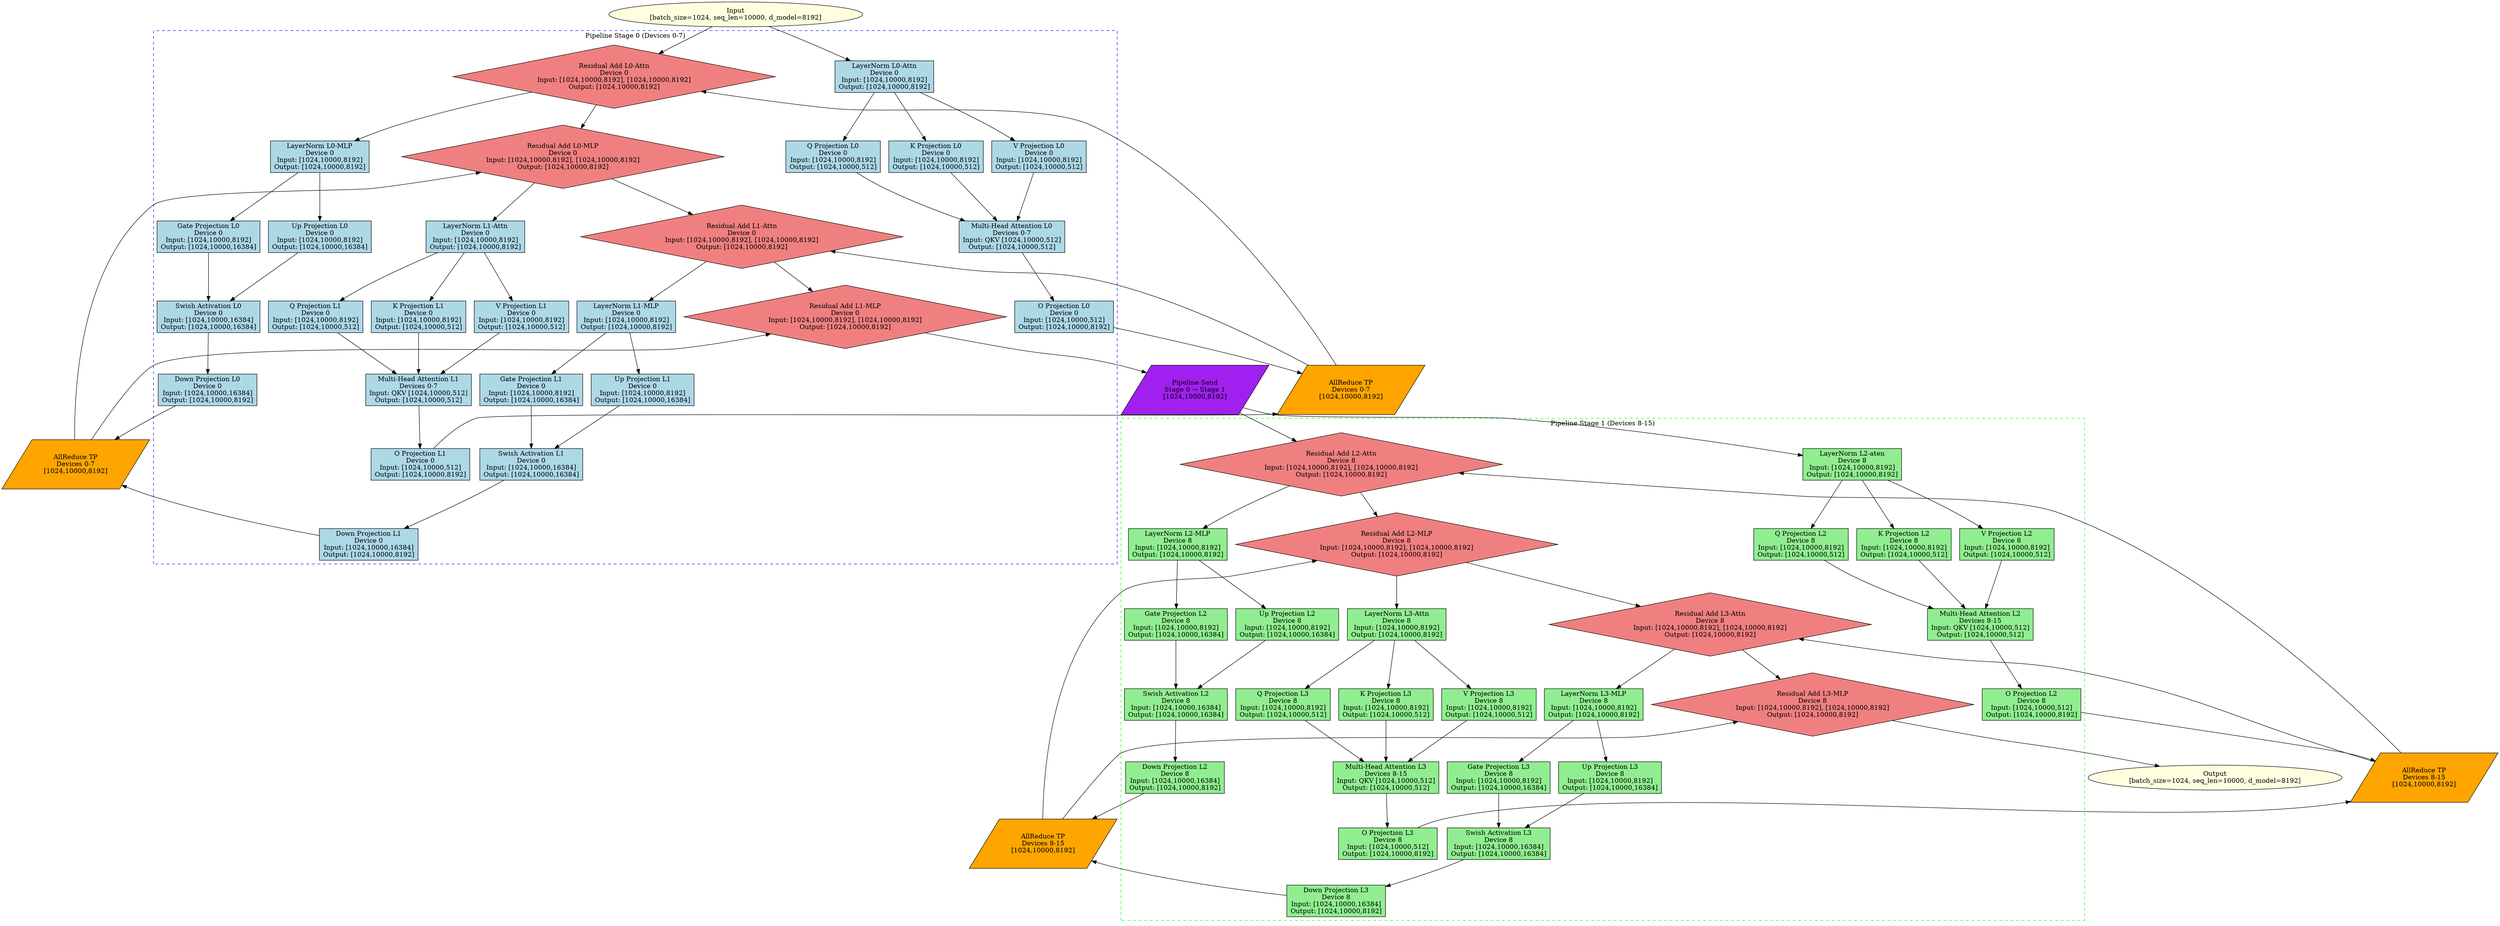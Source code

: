digraph baseline_tp8_pp2 {
    comment="Dense Transformer Baseline Deployment: TP=8, PP=2"
    rankdir=TB
    size="100,100"
    compound=true
    
    // Input node
    input [label="Input\n[batch_size=1024, seq_len=10000, d_model=8192]", shape=ellipse, style=filled, fillcolor=lightyellow]
    
    // Pipeline Stage 0: Devices 0-7 (Layers 0-1)
    subgraph cluster_stage0 {
        label="Pipeline Stage 0 (Devices 0-7)"
        style=dashed
        color=blue
        
        // Layer 0 - Attention
        layernorm_0_attn [label="LayerNorm L0-Attn\nDevice 0\nInput: [1024,10000,8192]\nOutput: [1024,10000,8192]", shape=rectangle, style=filled, fillcolor=lightblue]
        q_proj_0 [label="Q Projection L0\nDevice 0\nInput: [1024,10000,8192]\nOutput: [1024,10000,512]", shape=rectangle, style=filled, fillcolor=lightblue]
        k_proj_0 [label="K Projection L0\nDevice 0\nInput: [1024,10000,8192]\nOutput: [1024,10000,512]", shape=rectangle, style=filled, fillcolor=lightblue]
        v_proj_0 [label="V Projection L0\nDevice 0\nInput: [1024,10000,8192]\nOutput: [1024,10000,512]", shape=rectangle, style=filled, fillcolor=lightblue]
        
        attention_0 [label="Multi-Head Attention L0\nDevices 0-7\nInput: QKV [1024,10000,512]\nOutput: [1024,10000,512]", shape=rectangle, style=filled, fillcolor=lightblue]
        o_proj_0 [label="O Projection L0\nDevice 0\nInput: [1024,10000,512]\nOutput: [1024,10000,8192]", shape=rectangle, style=filled, fillcolor=lightblue]
        residual_0_attn [label="Residual Add L0-Attn\nDevice 0\nInput: [1024,10000,8192], [1024,10000,8192]\nOutput: [1024,10000,8192]", shape=diamond, style=filled, fillcolor=lightcoral]
        
        // Layer 0 - MLP
        layernorm_0_mlp [label="LayerNorm L0-MLP\nDevice 0\nInput: [1024,10000,8192]\nOutput: [1024,10000,8192]", shape=rectangle, style=filled, fillcolor=lightblue]
        gate_proj_0 [label="Gate Projection L0\nDevice 0\nInput: [1024,10000,8192]\nOutput: [1024,10000,16384]", shape=rectangle, style=filled, fillcolor=lightblue]
        up_proj_0 [label="Up Projection L0\nDevice 0\nInput: [1024,10000,8192]\nOutput: [1024,10000,16384]", shape=rectangle, style=filled, fillcolor=lightblue]
        mlp_activation_0 [label="Swish Activation L0\nDevice 0\nInput: [1024,10000,16384]\nOutput: [1024,10000,16384]", shape=rectangle, style=filled, fillcolor=lightblue]
        down_proj_0 [label="Down Projection L0\nDevice 0\nInput: [1024,10000,16384]\nOutput: [1024,10000,8192]", shape=rectangle, style=filled, fillcolor=lightblue]
        residual_0_mlp [label="Residual Add L0-MLP\nDevice 0\nInput: [1024,10000,8192], [1024,10000,8192]\nOutput: [1024,10000,8192]", shape=diamond, style=filled, fillcolor=lightcoral]
        
        // Layer 1 - Attention
        layernorm_1_attn [label="LayerNorm L1-Attn\nDevice 0\nInput: [1024,10000,8192]\nOutput: [1024,10000,8192]", shape=rectangle, style=filled, fillcolor=lightblue]
        q_proj_1 [label="Q Projection L1\nDevice 0\nInput: [1024,10000,8192]\nOutput: [1024,10000,512]", shape=rectangle, style=filled, fillcolor=lightblue]
        k_proj_1 [label="K Projection L1\nDevice 0\nInput: [1024,10000,8192]\nOutput: [1024,10000,512]", shape=rectangle, style=filled, fillcolor=lightblue]
        v_proj_1 [label="V Projection L1\nDevice 0\nInput: [1024,10000,8192]\nOutput: [1024,10000,512]", shape=rectangle, style=filled, fillcolor=lightblue]
        
        attention_1 [label="Multi-Head Attention L1\nDevices 0-7\nInput: QKV [1024,10000,512]\nOutput: [1024,10000,512]", shape=rectangle, style=filled, fillcolor=lightblue]
        o_proj_1 [label="O Projection L1\nDevice 0\nInput: [1024,10000,512]\nOutput: [1024,10000,8192]", shape=rectangle, style=filled, fillcolor=lightblue]
        residual_1_attn [label="Residual Add L1-Attn\nDevice 0\nInput: [1024,10000,8192], [1024,10000,8192]\nOutput: [1024,10000,8192]", shape=diamond, style=filled, fillcolor=lightcoral]
        
        // Layer 1 - MLP
        layernorm_1_mlp [label="LayerNorm L1-MLP\nDevice 0\nInput: [1024,10000,8192]\nOutput: [1024,10000,8192]", shape=rectangle, style=filled, fillcolor=lightblue]
        gate_proj_1 [label="Gate Projection L1\nDevice 0\nInput: [1024,10000,8192]\nOutput: [1024,10000,16384]", shape=rectangle, style=filled, fillcolor=lightblue]
        up_proj_1 [label="Up Projection L1\nDevice 0\nInput: [1024,10000,8192]\nOutput: [1024,10000,16384]", shape=rectangle, style=filled, fillcolor=lightblue]
        mlp_activation_1 [label="Swish Activation L1\nDevice 0\nInput: [1024,10000,16384]\nOutput: [1024,10000,16384]", shape=rectangle, style=filled, fillcolor=lightblue]
        down_proj_1 [label="Down Projection L1\nDevice 0\nInput: [1024,10000,16384]\nOutput: [1024,10000,8192]", shape=rectangle, style=filled, fillcolor=lightblue]
        residual_1_mlp [label="Residual Add L1-MLP\nDevice 0\nInput: [1024,10000,8192], [1024,10000,8192]\nOutput: [1024,10000,8192]", shape=diamond, style=filled, fillcolor=lightcoral]
    }
    
    // Pipeline Stage 1: Devices 8-15 (Layers 2-3)
    subgraph cluster_stage1 {
        label="Pipeline Stage 1 (Devices 8-15)"
        style=dashed
        color=green
        
        // Layer 2 - Attention
        layernorm_2_attn [label="LayerNorm L2-aten\nDevice 8\nInput: [1024,10000,8192]\nOutput: [1024,10000,8192]", shape=rectangle, style=filled, fillcolor=lightgreen]
        q_proj_2 [label="Q Projection L2\nDevice 8\nInput: [1024,10000,8192]\nOutput: [1024,10000,512]", shape=rectangle, style=filled, fillcolor=lightgreen]
        k_proj_2 [label="K Projection L2\nDevice 8\nInput: [1024,10000,8192]\nOutput: [1024,10000,512]", shape=rectangle, style=filled, fillcolor=lightgreen]
        v_proj_2 [label="V Projection L2\nDevice 8\nInput: [1024,10000,8192]\nOutput: [1024,10000,512]", shape=rectangle, style=filled, fillcolor=lightgreen]
        
        attention_2 [label="Multi-Head Attention L2\nDevices 8-15\nInput: QKV [1024,10000,512]\nOutput: [1024,10000,512]", shape=rectangle, style=filled, fillcolor=lightgreen]
        o_proj_2 [label="O Projection L2\nDevice 8\nInput: [1024,10000,512]\nOutput: [1024,10000,8192]", shape=rectangle, style=filled, fillcolor=lightgreen]
        residual_2_attn [label="Residual Add L2-Attn\nDevice 8\nInput: [1024,10000,8192], [1024,10000,8192]\nOutput: [1024,10000,8192]", shape=diamond, style=filled, fillcolor=lightcoral]
        
        // Layer 2 - MLP
        layernorm_2_mlp [label="LayerNorm L2-MLP\nDevice 8\nInput: [1024,10000,8192]\nOutput: [1024,10000,8192]", shape=rectangle, style=filled, fillcolor=lightgreen]
        gate_proj_2 [label="Gate Projection L2\nDevice 8\nInput: [1024,10000,8192]\nOutput: [1024,10000,16384]", shape=rectangle, style=filled, fillcolor=lightgreen]
        up_proj_2 [label="Up Projection L2\nDevice 8\nInput: [1024,10000,8192]\nOutput: [1024,10000,16384]", shape=rectangle, style=filled, fillcolor=lightgreen]
        mlp_activation_2 [label="Swish Activation L2\nDevice 8\nInput: [1024,10000,16384]\nOutput: [1024,10000,16384]", shape=rectangle, style=filled, fillcolor=lightgreen]
        down_proj_2 [label="Down Projection L2\nDevice 8\nInput: [1024,10000,16384]\nOutput: [1024,10000,8192]", shape=rectangle, style=filled, fillcolor=lightgreen]
        residual_2_mlp [label="Residual Add L2-MLP\nDevice 8\nInput: [1024,10000,8192], [1024,10000,8192]\nOutput: [1024,10000,8192]", shape=diamond, style=filled, fillcolor=lightcoral]
        
        // Layer 3 - Attention
        layernorm_3_attn [label="LayerNorm L3-Attn\nDevice 8\nInput: [1024,10000,8192]\nOutput: [1024,10000,8192]", shape=rectangle, style=filled, fillcolor=lightgreen]
        q_proj_3 [label="Q Projection L3\nDevice 8\nInput: [1024,10000,8192]\nOutput: [1024,10000,512]", shape=rectangle, style=filled, fillcolor=lightgreen]
        k_proj_3 [label="K Projection L3\nDevice 8\nInput: [1024,10000,8192]\nOutput: [1024,10000,512]", shape=rectangle, style=filled, fillcolor=lightgreen]
        v_proj_3 [label="V Projection L3\nDevice 8\nInput: [1024,10000,8192]\nOutput: [1024,10000,512]", shape=rectangle, style=filled, fillcolor=lightgreen]
        
        attention_3 [label="Multi-Head Attention L3\nDevices 8-15\nInput: QKV [1024,10000,512]\nOutput: [1024,10000,512]", shape=rectangle, style=filled, fillcolor=lightgreen]
        o_proj_3 [label="O Projection L3\nDevice 8\nInput: [1024,10000,512]\nOutput: [1024,10000,8192]", shape=rectangle, style=filled, fillcolor=lightgreen]
        residual_3_attn [label="Residual Add L3-Attn\nDevice 8\nInput: [1024,10000,8192], [1024,10000,8192]\nOutput: [1024,10000,8192]", shape=diamond, style=filled, fillcolor=lightcoral]
        
        // Layer 3 - MLP
        layernorm_3_mlp [label="LayerNorm L3-MLP\nDevice 8\nInput: [1024,10000,8192]\nOutput: [1024,10000,8192]", shape=rectangle, style=filled, fillcolor=lightgreen]
        gate_proj_3 [label="Gate Projection L3\nDevice 8\nInput: [1024,10000,8192]\nOutput: [1024,10000,16384]", shape=rectangle, style=filled, fillcolor=lightgreen]
        up_proj_3 [label="Up Projection L3\nDevice 8\nInput: [1024,10000,8192]\nOutput: [1024,10000,16384]", shape=rectangle, style=filled, fillcolor=lightgreen]
        mlp_activation_3 [label="Swish Activation L3\nDevice 8\nInput: [1024,10000,16384]\nOutput: [1024,10000,16384]", shape=rectangle, style=filled, fillcolor=lightgreen]
        down_proj_3 [label="Down Projection L3\nDevice 8\nInput: [1024,10000,16384]\nOutput: [1024,10000,8192]", shape=rectangle, style=filled, fillcolor=lightgreen]
        residual_3_mlp [label="Residual Add L3-MLP\nDevice 8\nInput: [1024,10000,8192], [1024,10000,8192]\nOutput: [1024,10000,8192]", shape=diamond, style=filled, fillcolor=lightcoral]
    }
    
    // Communication nodes
    all_reduce_0_attn [label="AllReduce TP\nDevices 0-7\n[1024,10000,8192]", shape=parallelogram, style=filled, fillcolor=orange]
    all_reduce_0_mlp [label="AllReduce TP\nDevices 0-7\n[1024,10000,8192]", shape=parallelogram, style=filled, fillcolor=orange]
    all_reduce_1_attn [label="AllReduce TP\nDevices 8-15\n[1024,10000,8192]", shape=parallelogram, style=filled, fillcolor=orange]
    all_reduce_1_mlp [label="AllReduce TP\nDevices 8-15\n[1024,10000,8192]", shape=parallelogram, style=filled, fillcolor=orange]
    pipeline_send [label="Pipeline Send\nStage 0 → Stage 1\n[1024,10000,8192]", shape=parallelogram, style=filled, fillcolor=purple]
    
    // Output
    output [label="Output\n[batch_size=1024, seq_len=10000, d_model=8192]", shape=ellipse, style=filled, fillcolor=lightyellow]
    
    // Connections - Stage 0, Layer 0
    input -> layernorm_0_attn
    layernorm_0_attn -> q_proj_0
    layernorm_0_attn -> k_proj_0
    layernorm_0_attn -> v_proj_0
    q_proj_0 -> attention_0
    k_proj_0 -> attention_0
    v_proj_0 -> attention_0
    attention_0 -> o_proj_0
    o_proj_0 -> all_reduce_0_attn
    all_reduce_0_attn -> residual_0_attn
    input -> residual_0_attn
    
    residual_0_attn -> layernorm_0_mlp
    layernorm_0_mlp -> gate_proj_0
    layernorm_0_mlp -> up_proj_0
    gate_proj_0 -> mlp_activation_0
    up_proj_0 -> mlp_activation_0
    mlp_activation_0 -> down_proj_0
    down_proj_0 -> all_reduce_0_mlp
    all_reduce_0_mlp -> residual_0_mlp
    residual_0_attn -> residual_0_mlp
    
    // Connections - Stage 0, Layer 1
    residual_0_mlp -> layernorm_1_attn
    layernorm_1_attn -> q_proj_1
    layernorm_1_attn -> k_proj_1
    layernorm_1_attn -> v_proj_1
    q_proj_1 -> attention_1
    k_proj_1 -> attention_1
    v_proj_1 -> attention_1
    attention_1 -> o_proj_1
    o_proj_1 -> all_reduce_0_attn
    all_reduce_0_attn -> residual_1_attn
    residual_0_mlp -> residual_1_attn
    
    residual_1_attn -> layernorm_1_mlp
    layernorm_1_mlp -> gate_proj_1
    layernorm_1_mlp -> up_proj_1
    gate_proj_1 -> mlp_activation_1
    up_proj_1 -> mlp_activation_1
    mlp_activation_1 -> down_proj_1
    down_proj_1 -> all_reduce_0_mlp
    all_reduce_0_mlp -> residual_1_mlp
    residual_1_attn -> residual_1_mlp
    
    // Pipeline communication
    residual_1_mlp -> pipeline_send
    
    // Connections - Stage 1, Layer 2
    pipeline_send -> layernorm_2_attn
    layernorm_2_attn -> q_proj_2
    layernorm_2_attn -> k_proj_2
    layernorm_2_attn -> v_proj_2
    q_proj_2 -> attention_2
    k_proj_2 -> attention_2
    v_proj_2 -> attention_2
    attention_2 -> o_proj_2
    o_proj_2 -> all_reduce_1_attn
    all_reduce_1_attn -> residual_2_attn
    pipeline_send -> residual_2_attn
    
    residual_2_attn -> layernorm_2_mlp
    layernorm_2_mlp -> gate_proj_2
    layernorm_2_mlp -> up_proj_2
    gate_proj_2 -> mlp_activation_2
    up_proj_2 -> mlp_activation_2
    mlp_activation_2 -> down_proj_2
    down_proj_2 -> all_reduce_1_mlp
    all_reduce_1_mlp -> residual_2_mlp
    residual_2_attn -> residual_2_mlp
    
    // Connections - Stage 1, Layer 3
    residual_2_mlp -> layernorm_3_attn
    layernorm_3_attn -> q_proj_3
    layernorm_3_attn -> k_proj_3
    layernorm_3_attn -> v_proj_3
    q_proj_3 -> attention_3
    k_proj_3 -> attention_3
    v_proj_3 -> attention_3
    attention_3 -> o_proj_3
    o_proj_3 -> all_reduce_1_attn
    all_reduce_1_attn -> residual_3_attn
    residual_2_mlp -> residual_3_attn
    
    residual_3_attn -> layernorm_3_mlp
    layernorm_3_mlp -> gate_proj_3
    layernorm_3_mlp -> up_proj_3
    gate_proj_3 -> mlp_activation_3
    up_proj_3 -> mlp_activation_3
    mlp_activation_3 -> down_proj_3
    down_proj_3 -> all_reduce_1_mlp
    all_reduce_1_mlp -> residual_3_mlp
    residual_3_attn -> residual_3_mlp
    
    residual_3_mlp -> output
}